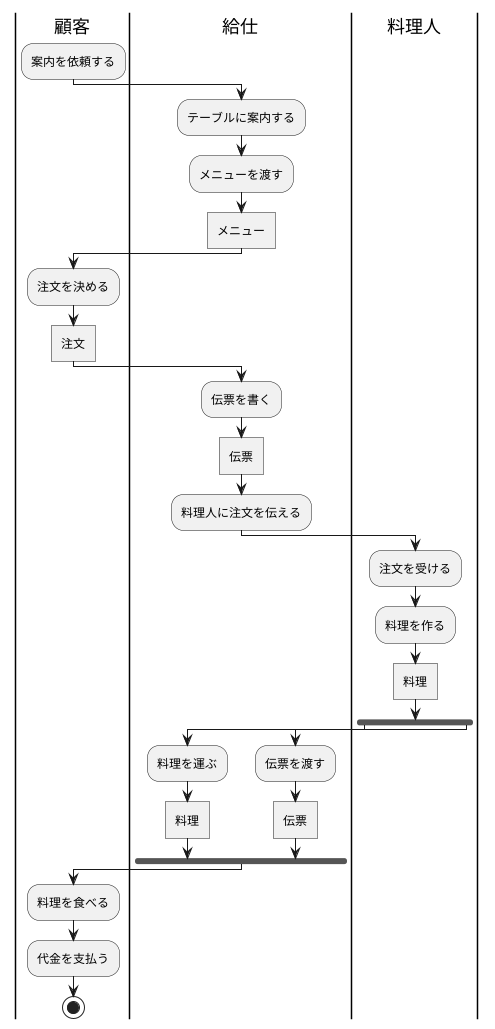 @startuml 演習7-3_AC_レストランのアクティビティ図
|顧客|
:案内を依頼する;
|給仕|
:テーブルに案内する;
:メニューを渡す;
:メニュー]
|顧客|
:注文を決める;
:注文]
|給仕|
:伝票を書く;
:伝票]
:料理人に注文を伝える;
|料理人|
:注文を受ける;
:料理を作る;
:料理]
fork
|給仕|
:料理を運ぶ;
:料理]
fork again
:伝票を渡す;
:伝票]
end fork
|顧客|
:料理を食べる;
:代金を支払う;

stop
@enduml
